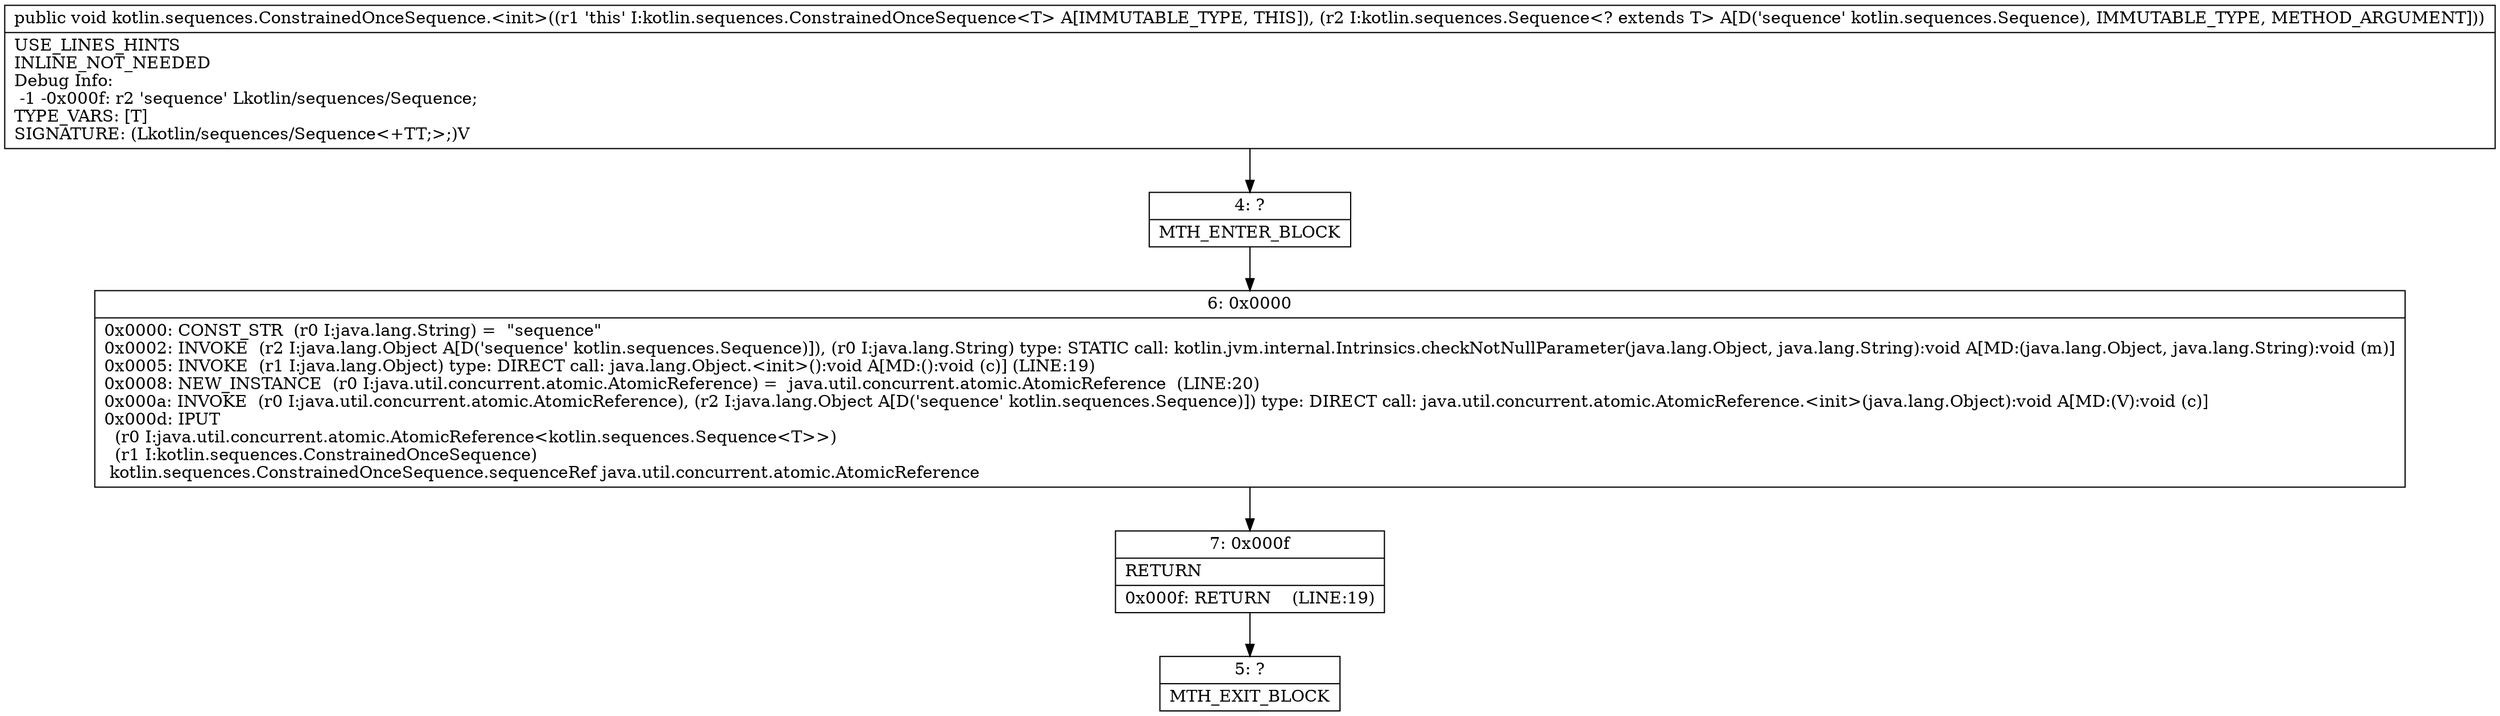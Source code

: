 digraph "CFG forkotlin.sequences.ConstrainedOnceSequence.\<init\>(Lkotlin\/sequences\/Sequence;)V" {
Node_4 [shape=record,label="{4\:\ ?|MTH_ENTER_BLOCK\l}"];
Node_6 [shape=record,label="{6\:\ 0x0000|0x0000: CONST_STR  (r0 I:java.lang.String) =  \"sequence\" \l0x0002: INVOKE  (r2 I:java.lang.Object A[D('sequence' kotlin.sequences.Sequence)]), (r0 I:java.lang.String) type: STATIC call: kotlin.jvm.internal.Intrinsics.checkNotNullParameter(java.lang.Object, java.lang.String):void A[MD:(java.lang.Object, java.lang.String):void (m)]\l0x0005: INVOKE  (r1 I:java.lang.Object) type: DIRECT call: java.lang.Object.\<init\>():void A[MD:():void (c)] (LINE:19)\l0x0008: NEW_INSTANCE  (r0 I:java.util.concurrent.atomic.AtomicReference) =  java.util.concurrent.atomic.AtomicReference  (LINE:20)\l0x000a: INVOKE  (r0 I:java.util.concurrent.atomic.AtomicReference), (r2 I:java.lang.Object A[D('sequence' kotlin.sequences.Sequence)]) type: DIRECT call: java.util.concurrent.atomic.AtomicReference.\<init\>(java.lang.Object):void A[MD:(V):void (c)]\l0x000d: IPUT  \l  (r0 I:java.util.concurrent.atomic.AtomicReference\<kotlin.sequences.Sequence\<T\>\>)\l  (r1 I:kotlin.sequences.ConstrainedOnceSequence)\l kotlin.sequences.ConstrainedOnceSequence.sequenceRef java.util.concurrent.atomic.AtomicReference \l}"];
Node_7 [shape=record,label="{7\:\ 0x000f|RETURN\l|0x000f: RETURN    (LINE:19)\l}"];
Node_5 [shape=record,label="{5\:\ ?|MTH_EXIT_BLOCK\l}"];
MethodNode[shape=record,label="{public void kotlin.sequences.ConstrainedOnceSequence.\<init\>((r1 'this' I:kotlin.sequences.ConstrainedOnceSequence\<T\> A[IMMUTABLE_TYPE, THIS]), (r2 I:kotlin.sequences.Sequence\<? extends T\> A[D('sequence' kotlin.sequences.Sequence), IMMUTABLE_TYPE, METHOD_ARGUMENT]))  | USE_LINES_HINTS\lINLINE_NOT_NEEDED\lDebug Info:\l  \-1 \-0x000f: r2 'sequence' Lkotlin\/sequences\/Sequence;\lTYPE_VARS: [T]\lSIGNATURE: (Lkotlin\/sequences\/Sequence\<+TT;\>;)V\l}"];
MethodNode -> Node_4;Node_4 -> Node_6;
Node_6 -> Node_7;
Node_7 -> Node_5;
}

